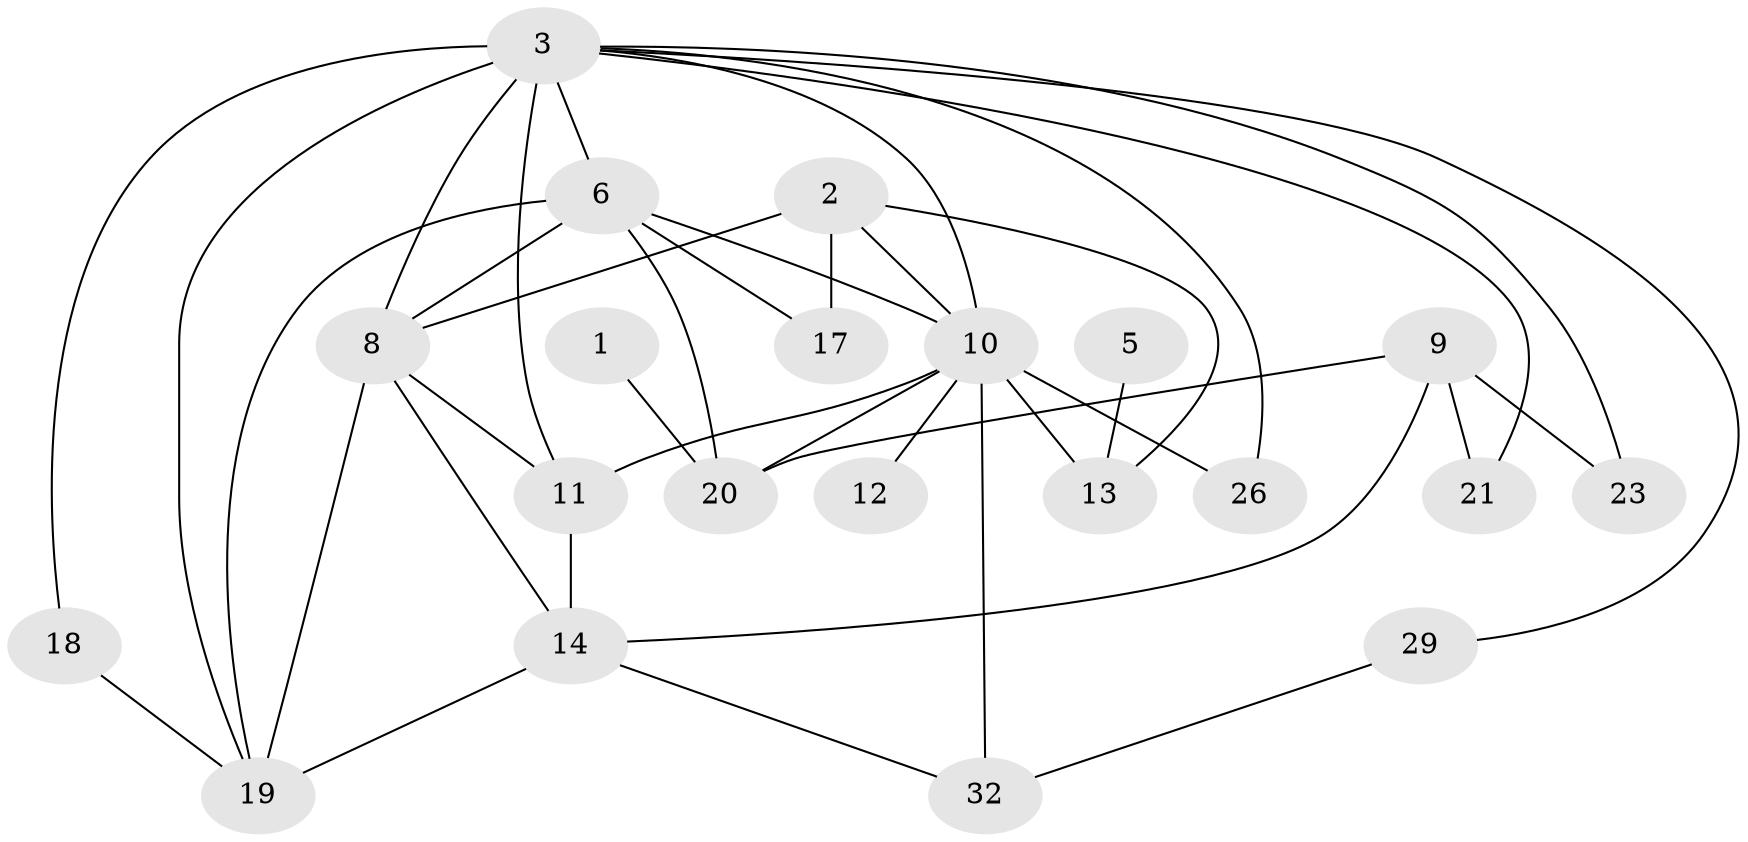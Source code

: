 // original degree distribution, {1: 0.21153846153846154, 2: 0.3173076923076923, 0: 0.09615384615384616, 3: 0.17307692307692307, 4: 0.10576923076923077, 6: 0.019230769230769232, 5: 0.0673076923076923, 7: 0.009615384615384616}
// Generated by graph-tools (version 1.1) at 2025/47/03/04/25 22:47:56]
// undirected, 21 vertices, 39 edges
graph export_dot {
  node [color=gray90,style=filled];
  1;
  2;
  3;
  5;
  6;
  8;
  9;
  10;
  11;
  12;
  13;
  14;
  17;
  18;
  19;
  20;
  21;
  23;
  26;
  29;
  32;
  1 -- 20 [weight=1.0];
  2 -- 8 [weight=1.0];
  2 -- 10 [weight=1.0];
  2 -- 13 [weight=1.0];
  2 -- 17 [weight=3.0];
  3 -- 6 [weight=1.0];
  3 -- 8 [weight=2.0];
  3 -- 10 [weight=1.0];
  3 -- 11 [weight=1.0];
  3 -- 18 [weight=1.0];
  3 -- 19 [weight=2.0];
  3 -- 21 [weight=1.0];
  3 -- 23 [weight=1.0];
  3 -- 26 [weight=1.0];
  3 -- 29 [weight=1.0];
  5 -- 13 [weight=1.0];
  6 -- 8 [weight=1.0];
  6 -- 10 [weight=1.0];
  6 -- 17 [weight=1.0];
  6 -- 19 [weight=2.0];
  6 -- 20 [weight=1.0];
  8 -- 11 [weight=1.0];
  8 -- 14 [weight=2.0];
  8 -- 19 [weight=1.0];
  9 -- 14 [weight=2.0];
  9 -- 20 [weight=1.0];
  9 -- 21 [weight=1.0];
  9 -- 23 [weight=1.0];
  10 -- 11 [weight=2.0];
  10 -- 12 [weight=1.0];
  10 -- 13 [weight=1.0];
  10 -- 20 [weight=2.0];
  10 -- 26 [weight=1.0];
  10 -- 32 [weight=1.0];
  11 -- 14 [weight=1.0];
  14 -- 19 [weight=1.0];
  14 -- 32 [weight=1.0];
  18 -- 19 [weight=1.0];
  29 -- 32 [weight=1.0];
}
